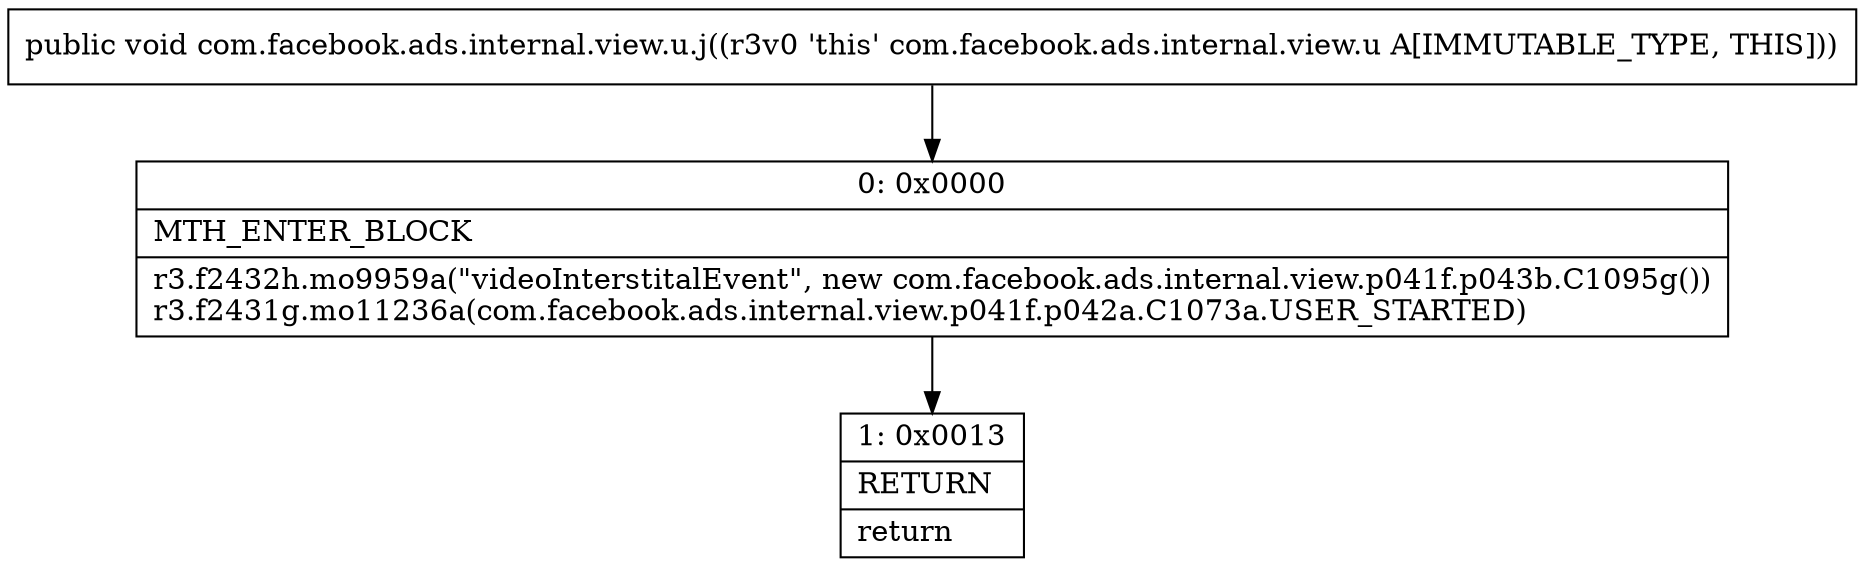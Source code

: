 digraph "CFG forcom.facebook.ads.internal.view.u.j()V" {
Node_0 [shape=record,label="{0\:\ 0x0000|MTH_ENTER_BLOCK\l|r3.f2432h.mo9959a(\"videoInterstitalEvent\", new com.facebook.ads.internal.view.p041f.p043b.C1095g())\lr3.f2431g.mo11236a(com.facebook.ads.internal.view.p041f.p042a.C1073a.USER_STARTED)\l}"];
Node_1 [shape=record,label="{1\:\ 0x0013|RETURN\l|return\l}"];
MethodNode[shape=record,label="{public void com.facebook.ads.internal.view.u.j((r3v0 'this' com.facebook.ads.internal.view.u A[IMMUTABLE_TYPE, THIS])) }"];
MethodNode -> Node_0;
Node_0 -> Node_1;
}

